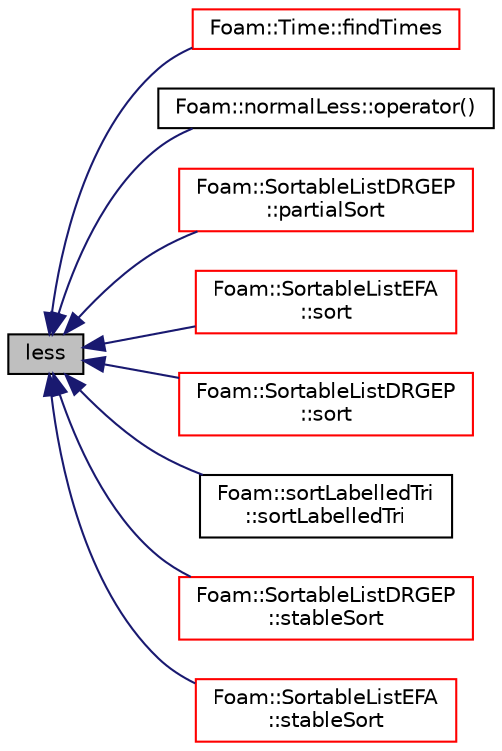 digraph "less"
{
  bgcolor="transparent";
  edge [fontname="Helvetica",fontsize="10",labelfontname="Helvetica",labelfontsize="10"];
  node [fontname="Helvetica",fontsize="10",shape=record];
  rankdir="LR";
  Node11104 [label="less",height=0.2,width=0.4,color="black", fillcolor="grey75", style="filled", fontcolor="black"];
  Node11104 -> Node11105 [dir="back",color="midnightblue",fontsize="10",style="solid",fontname="Helvetica"];
  Node11105 [label="Foam::Time::findTimes",height=0.2,width=0.4,color="red",URL="$a27457.html#a358594437beb51631684afba39f445da",tooltip="Search a given directory for valid time directories. "];
  Node11104 -> Node11109 [dir="back",color="midnightblue",fontsize="10",style="solid",fontname="Helvetica"];
  Node11109 [label="Foam::normalLess::operator()",height=0.2,width=0.4,color="black",URL="$a25861.html#a8e08c097abaffd663c7430018775a181"];
  Node11104 -> Node11110 [dir="back",color="midnightblue",fontsize="10",style="solid",fontname="Helvetica"];
  Node11110 [label="Foam::SortableListDRGEP\l::partialSort",height=0.2,width=0.4,color="red",URL="$a31085.html#a31a17712db9022557624db15cc9f6997",tooltip="Partial sort the list (if changed after construction time) "];
  Node11104 -> Node11115 [dir="back",color="midnightblue",fontsize="10",style="solid",fontname="Helvetica"];
  Node11115 [label="Foam::SortableListEFA\l::sort",height=0.2,width=0.4,color="red",URL="$a31097.html#a47fdc9eea42b6975cdc835bb2e08810e",tooltip="Sort the list (if changed after construction time) "];
  Node11104 -> Node11122 [dir="back",color="midnightblue",fontsize="10",style="solid",fontname="Helvetica"];
  Node11122 [label="Foam::SortableListDRGEP\l::sort",height=0.2,width=0.4,color="red",URL="$a31085.html#a47fdc9eea42b6975cdc835bb2e08810e",tooltip="Sort the list (if changed after construction time) "];
  Node11104 -> Node11126 [dir="back",color="midnightblue",fontsize="10",style="solid",fontname="Helvetica"];
  Node11126 [label="Foam::sortLabelledTri\l::sortLabelledTri",height=0.2,width=0.4,color="black",URL="$a31945.html#a001d9cfc5814719731c59eed17b07dbc",tooltip="Construct from surface, sorting the faces according to patch. "];
  Node11104 -> Node11127 [dir="back",color="midnightblue",fontsize="10",style="solid",fontname="Helvetica"];
  Node11127 [label="Foam::SortableListDRGEP\l::stableSort",height=0.2,width=0.4,color="red",URL="$a31085.html#a21a6dab368a0a08089b42c6d8537817a",tooltip="Sort the list (if changed after construction time) "];
  Node11104 -> Node11128 [dir="back",color="midnightblue",fontsize="10",style="solid",fontname="Helvetica"];
  Node11128 [label="Foam::SortableListEFA\l::stableSort",height=0.2,width=0.4,color="red",URL="$a31097.html#a21a6dab368a0a08089b42c6d8537817a",tooltip="Sort the list (if changed after construction time) "];
}
